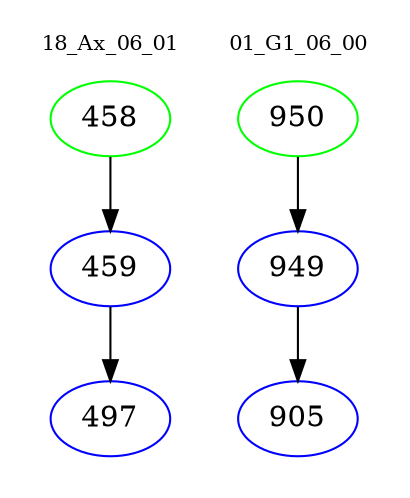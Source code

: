 digraph{
subgraph cluster_0 {
color = white
label = "18_Ax_06_01";
fontsize=10;
T0_458 [label="458", color="green"]
T0_458 -> T0_459 [color="black"]
T0_459 [label="459", color="blue"]
T0_459 -> T0_497 [color="black"]
T0_497 [label="497", color="blue"]
}
subgraph cluster_1 {
color = white
label = "01_G1_06_00";
fontsize=10;
T1_950 [label="950", color="green"]
T1_950 -> T1_949 [color="black"]
T1_949 [label="949", color="blue"]
T1_949 -> T1_905 [color="black"]
T1_905 [label="905", color="blue"]
}
}
